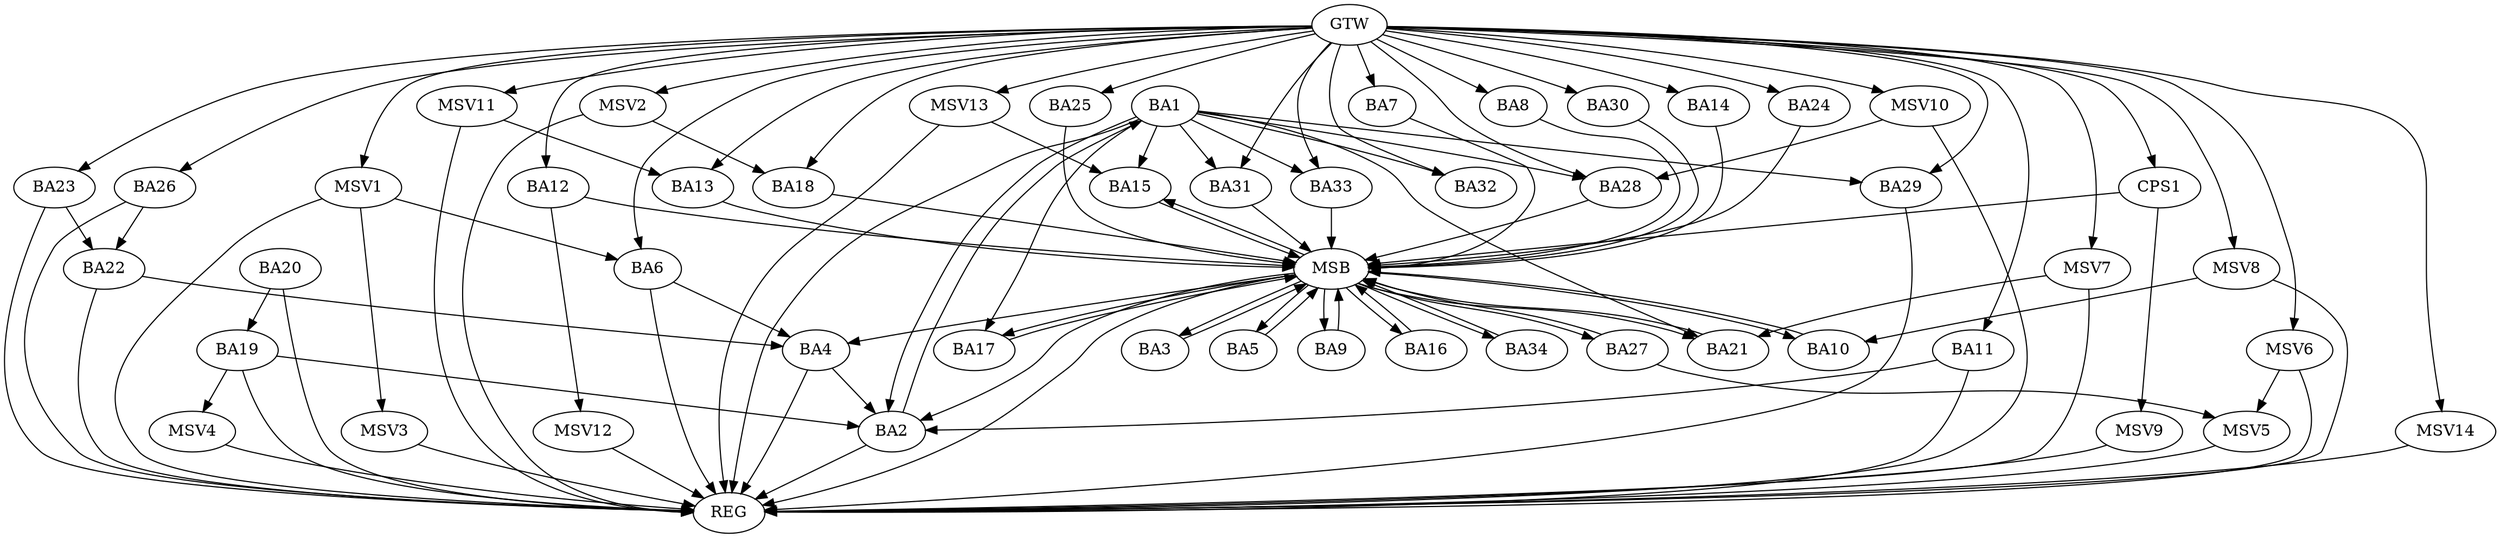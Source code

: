 strict digraph G {
  BA1 [ label="BA1" ];
  BA2 [ label="BA2" ];
  BA3 [ label="BA3" ];
  BA4 [ label="BA4" ];
  BA5 [ label="BA5" ];
  BA6 [ label="BA6" ];
  BA7 [ label="BA7" ];
  BA8 [ label="BA8" ];
  BA9 [ label="BA9" ];
  BA10 [ label="BA10" ];
  BA11 [ label="BA11" ];
  BA12 [ label="BA12" ];
  BA13 [ label="BA13" ];
  BA14 [ label="BA14" ];
  BA15 [ label="BA15" ];
  BA16 [ label="BA16" ];
  BA17 [ label="BA17" ];
  BA18 [ label="BA18" ];
  BA19 [ label="BA19" ];
  BA20 [ label="BA20" ];
  BA21 [ label="BA21" ];
  BA22 [ label="BA22" ];
  BA23 [ label="BA23" ];
  BA24 [ label="BA24" ];
  BA25 [ label="BA25" ];
  BA26 [ label="BA26" ];
  BA27 [ label="BA27" ];
  BA28 [ label="BA28" ];
  BA29 [ label="BA29" ];
  BA30 [ label="BA30" ];
  BA31 [ label="BA31" ];
  BA32 [ label="BA32" ];
  BA33 [ label="BA33" ];
  BA34 [ label="BA34" ];
  CPS1 [ label="CPS1" ];
  GTW [ label="GTW" ];
  REG [ label="REG" ];
  MSB [ label="MSB" ];
  MSV1 [ label="MSV1" ];
  MSV2 [ label="MSV2" ];
  MSV3 [ label="MSV3" ];
  MSV4 [ label="MSV4" ];
  MSV5 [ label="MSV5" ];
  MSV6 [ label="MSV6" ];
  MSV7 [ label="MSV7" ];
  MSV8 [ label="MSV8" ];
  MSV9 [ label="MSV9" ];
  MSV10 [ label="MSV10" ];
  MSV11 [ label="MSV11" ];
  MSV12 [ label="MSV12" ];
  MSV13 [ label="MSV13" ];
  MSV14 [ label="MSV14" ];
  BA1 -> BA2;
  BA2 -> BA1;
  BA4 -> BA2;
  BA6 -> BA4;
  BA11 -> BA2;
  BA19 -> BA2;
  BA20 -> BA19;
  BA22 -> BA4;
  BA23 -> BA22;
  BA26 -> BA22;
  GTW -> BA6;
  GTW -> BA7;
  GTW -> BA8;
  GTW -> BA11;
  GTW -> BA12;
  GTW -> BA13;
  GTW -> BA14;
  GTW -> BA18;
  GTW -> BA23;
  GTW -> BA24;
  GTW -> BA25;
  GTW -> BA26;
  GTW -> BA28;
  GTW -> BA29;
  GTW -> BA30;
  GTW -> BA31;
  GTW -> BA32;
  GTW -> BA33;
  GTW -> CPS1;
  BA1 -> REG;
  BA2 -> REG;
  BA4 -> REG;
  BA6 -> REG;
  BA11 -> REG;
  BA19 -> REG;
  BA20 -> REG;
  BA22 -> REG;
  BA23 -> REG;
  BA26 -> REG;
  BA29 -> REG;
  BA3 -> MSB;
  MSB -> BA2;
  MSB -> REG;
  BA5 -> MSB;
  MSB -> BA3;
  BA7 -> MSB;
  MSB -> BA4;
  BA8 -> MSB;
  BA9 -> MSB;
  BA10 -> MSB;
  MSB -> BA9;
  BA12 -> MSB;
  BA13 -> MSB;
  BA14 -> MSB;
  BA15 -> MSB;
  BA16 -> MSB;
  BA17 -> MSB;
  BA18 -> MSB;
  BA21 -> MSB;
  BA24 -> MSB;
  MSB -> BA10;
  BA25 -> MSB;
  BA27 -> MSB;
  MSB -> BA17;
  BA28 -> MSB;
  MSB -> BA16;
  BA30 -> MSB;
  BA31 -> MSB;
  BA33 -> MSB;
  MSB -> BA27;
  BA34 -> MSB;
  CPS1 -> MSB;
  MSB -> BA34;
  MSB -> BA21;
  MSB -> BA15;
  MSB -> BA5;
  BA1 -> BA29;
  BA1 -> BA17;
  BA1 -> BA32;
  BA1 -> BA15;
  BA1 -> BA28;
  BA1 -> BA31;
  BA1 -> BA33;
  BA1 -> BA21;
  MSV1 -> BA6;
  GTW -> MSV1;
  MSV1 -> REG;
  MSV2 -> BA18;
  GTW -> MSV2;
  MSV2 -> REG;
  MSV1 -> MSV3;
  MSV3 -> REG;
  BA19 -> MSV4;
  MSV4 -> REG;
  BA27 -> MSV5;
  MSV5 -> REG;
  MSV6 -> MSV5;
  GTW -> MSV6;
  MSV6 -> REG;
  MSV7 -> BA21;
  GTW -> MSV7;
  MSV7 -> REG;
  MSV8 -> BA10;
  GTW -> MSV8;
  MSV8 -> REG;
  CPS1 -> MSV9;
  MSV9 -> REG;
  MSV10 -> BA28;
  GTW -> MSV10;
  MSV10 -> REG;
  MSV11 -> BA13;
  GTW -> MSV11;
  MSV11 -> REG;
  BA12 -> MSV12;
  MSV12 -> REG;
  MSV13 -> BA15;
  GTW -> MSV13;
  MSV13 -> REG;
  GTW -> MSV14;
  MSV14 -> REG;
}
